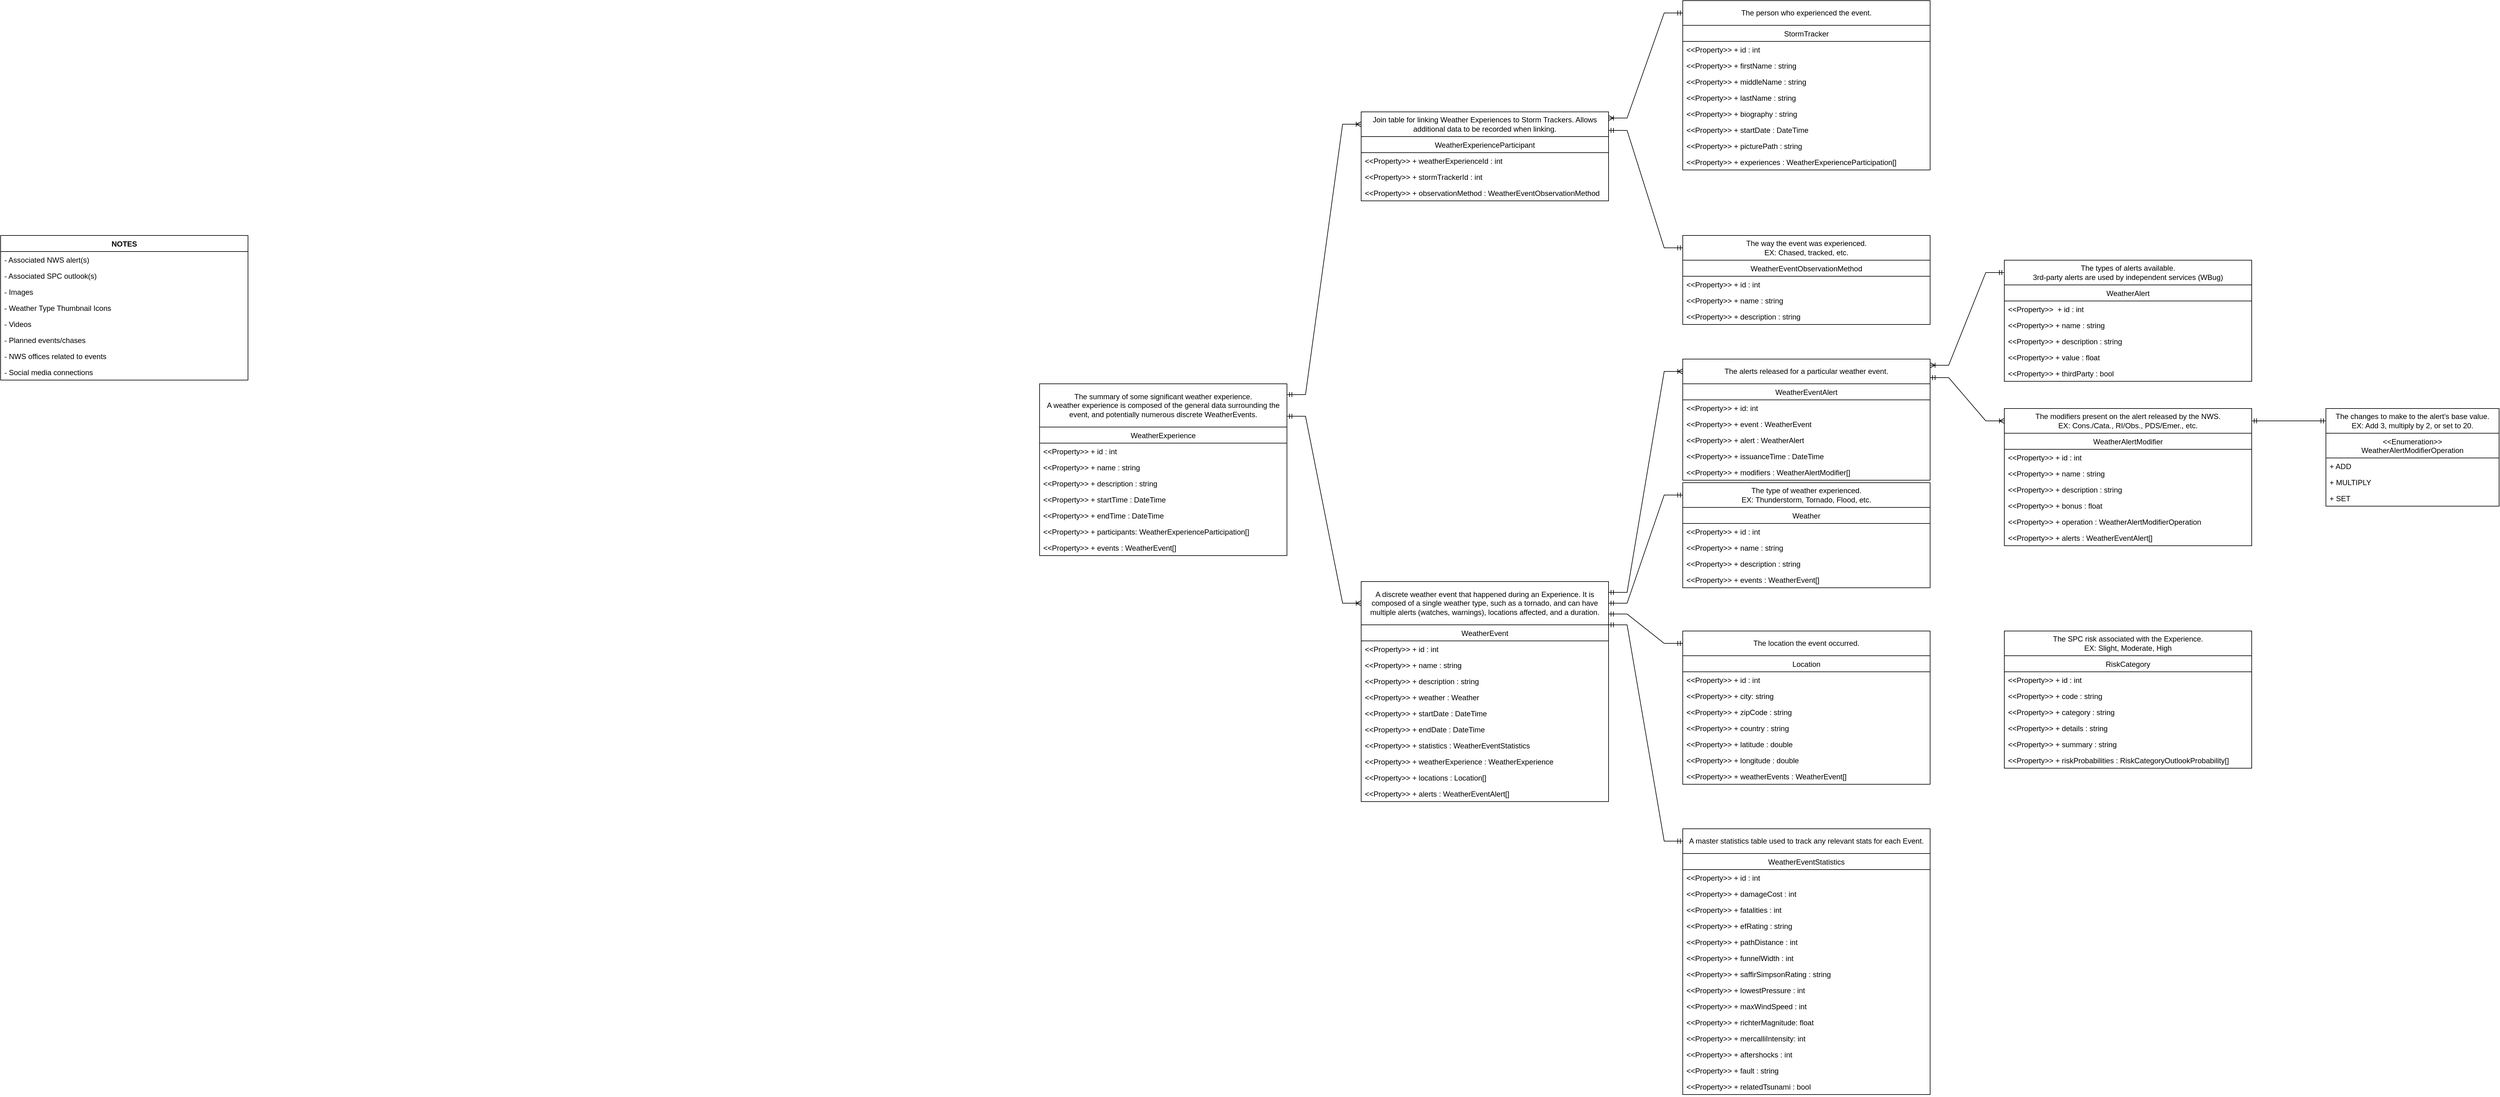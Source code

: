 <mxfile version="20.8.20" type="device"><diagram id="C5RBs43oDa-KdzZeNtuy" name="Page-1"><mxGraphModel dx="1687" dy="1799" grid="1" gridSize="10" guides="1" tooltips="1" connect="1" arrows="1" fold="1" page="1" pageScale="1" pageWidth="1600" pageHeight="900" math="0" shadow="0"><root><mxCell id="WIyWlLk6GJQsqaUBKTNV-0"/><mxCell id="WIyWlLk6GJQsqaUBKTNV-1" parent="WIyWlLk6GJQsqaUBKTNV-0"/><mxCell id="aNocFfH0xC4u3xWNpI1w-0" value="Weather" style="swimlane;fontStyle=0;childLayout=stackLayout;horizontal=1;startSize=26;fillColor=none;horizontalStack=0;resizeParent=1;resizeParentMax=0;resizeLast=0;collapsible=1;marginBottom=0;" parent="WIyWlLk6GJQsqaUBKTNV-1" vertex="1"><mxGeometry x="2760" y="480" width="400" height="130" as="geometry"/></mxCell><mxCell id="aNocFfH0xC4u3xWNpI1w-1" value="&lt;&lt;Property&gt;&gt; + id : int" style="text;strokeColor=none;fillColor=none;align=left;verticalAlign=top;spacingLeft=4;spacingRight=4;overflow=hidden;rotatable=0;points=[[0,0.5],[1,0.5]];portConstraint=eastwest;" parent="aNocFfH0xC4u3xWNpI1w-0" vertex="1"><mxGeometry y="26" width="400" height="26" as="geometry"/></mxCell><mxCell id="aNocFfH0xC4u3xWNpI1w-2" value="&lt;&lt;Property&gt;&gt; + name : string" style="text;strokeColor=none;fillColor=none;align=left;verticalAlign=top;spacingLeft=4;spacingRight=4;overflow=hidden;rotatable=0;points=[[0,0.5],[1,0.5]];portConstraint=eastwest;" parent="aNocFfH0xC4u3xWNpI1w-0" vertex="1"><mxGeometry y="52" width="400" height="26" as="geometry"/></mxCell><mxCell id="aNocFfH0xC4u3xWNpI1w-3" value="&lt;&lt;Property&gt;&gt; + description : string" style="text;strokeColor=none;fillColor=none;align=left;verticalAlign=top;spacingLeft=4;spacingRight=4;overflow=hidden;rotatable=0;points=[[0,0.5],[1,0.5]];portConstraint=eastwest;" parent="aNocFfH0xC4u3xWNpI1w-0" vertex="1"><mxGeometry y="78" width="400" height="26" as="geometry"/></mxCell><mxCell id="cFGwGWQibwED4NRH_NQC-2" value="&lt;&lt;Property&gt;&gt; + events : WeatherEvent[]" style="text;strokeColor=none;fillColor=none;align=left;verticalAlign=top;spacingLeft=4;spacingRight=4;overflow=hidden;rotatable=0;points=[[0,0.5],[1,0.5]];portConstraint=eastwest;" parent="aNocFfH0xC4u3xWNpI1w-0" vertex="1"><mxGeometry y="104" width="400" height="26" as="geometry"/></mxCell><mxCell id="aNocFfH0xC4u3xWNpI1w-5" value="NOTES" style="swimlane;fontStyle=1;childLayout=stackLayout;horizontal=1;startSize=26;fillColor=none;horizontalStack=0;resizeParent=1;resizeParentMax=0;resizeLast=0;collapsible=1;marginBottom=0;" parent="WIyWlLk6GJQsqaUBKTNV-1" vertex="1"><mxGeometry x="40" y="40" width="400" height="234" as="geometry"/></mxCell><mxCell id="aNocFfH0xC4u3xWNpI1w-74" value="- Associated NWS alert(s)" style="text;strokeColor=none;fillColor=none;align=left;verticalAlign=top;spacingLeft=4;spacingRight=4;overflow=hidden;rotatable=0;points=[[0,0.5],[1,0.5]];portConstraint=eastwest;" parent="aNocFfH0xC4u3xWNpI1w-5" vertex="1"><mxGeometry y="26" width="400" height="26" as="geometry"/></mxCell><mxCell id="R60ww7EQiMaMJViR7qQw-21" value="- Associated SPC outlook(s)" style="text;strokeColor=none;fillColor=none;align=left;verticalAlign=top;spacingLeft=4;spacingRight=4;overflow=hidden;rotatable=0;points=[[0,0.5],[1,0.5]];portConstraint=eastwest;" parent="aNocFfH0xC4u3xWNpI1w-5" vertex="1"><mxGeometry y="52" width="400" height="26" as="geometry"/></mxCell><mxCell id="aNocFfH0xC4u3xWNpI1w-9" value="- Images" style="text;strokeColor=none;fillColor=none;align=left;verticalAlign=top;spacingLeft=4;spacingRight=4;overflow=hidden;rotatable=0;points=[[0,0.5],[1,0.5]];portConstraint=eastwest;" parent="aNocFfH0xC4u3xWNpI1w-5" vertex="1"><mxGeometry y="78" width="400" height="26" as="geometry"/></mxCell><mxCell id="udcULp_wo9cff53slCzE-1" value="- Weather Type Thumbnail Icons" style="text;strokeColor=none;fillColor=none;align=left;verticalAlign=top;spacingLeft=4;spacingRight=4;overflow=hidden;rotatable=0;points=[[0,0.5],[1,0.5]];portConstraint=eastwest;" parent="aNocFfH0xC4u3xWNpI1w-5" vertex="1"><mxGeometry y="104" width="400" height="26" as="geometry"/></mxCell><mxCell id="aNocFfH0xC4u3xWNpI1w-10" value="- Videos" style="text;strokeColor=none;fillColor=none;align=left;verticalAlign=top;spacingLeft=4;spacingRight=4;overflow=hidden;rotatable=0;points=[[0,0.5],[1,0.5]];portConstraint=eastwest;" parent="aNocFfH0xC4u3xWNpI1w-5" vertex="1"><mxGeometry y="130" width="400" height="26" as="geometry"/></mxCell><mxCell id="aNocFfH0xC4u3xWNpI1w-101" value="- Planned events/chases" style="text;strokeColor=none;fillColor=none;align=left;verticalAlign=top;spacingLeft=4;spacingRight=4;overflow=hidden;rotatable=0;points=[[0,0.5],[1,0.5]];portConstraint=eastwest;" parent="aNocFfH0xC4u3xWNpI1w-5" vertex="1"><mxGeometry y="156" width="400" height="26" as="geometry"/></mxCell><mxCell id="aNocFfH0xC4u3xWNpI1w-134" value="- NWS offices related to events" style="text;strokeColor=none;fillColor=none;align=left;verticalAlign=top;spacingLeft=4;spacingRight=4;overflow=hidden;rotatable=0;points=[[0,0.5],[1,0.5]];portConstraint=eastwest;" parent="aNocFfH0xC4u3xWNpI1w-5" vertex="1"><mxGeometry y="182" width="400" height="26" as="geometry"/></mxCell><mxCell id="aNocFfH0xC4u3xWNpI1w-135" value="- Social media connections" style="text;strokeColor=none;fillColor=none;align=left;verticalAlign=top;spacingLeft=4;spacingRight=4;overflow=hidden;rotatable=0;points=[[0,0.5],[1,0.5]];portConstraint=eastwest;" parent="aNocFfH0xC4u3xWNpI1w-5" vertex="1"><mxGeometry y="208" width="400" height="26" as="geometry"/></mxCell><mxCell id="aNocFfH0xC4u3xWNpI1w-24" value="WeatherAlertModifier" style="swimlane;fontStyle=0;childLayout=stackLayout;horizontal=1;startSize=26;fillColor=none;horizontalStack=0;resizeParent=1;resizeParentMax=0;resizeLast=0;collapsible=1;marginBottom=0;" parent="WIyWlLk6GJQsqaUBKTNV-1" vertex="1"><mxGeometry x="3280" y="360" width="400" height="182" as="geometry"/></mxCell><mxCell id="aNocFfH0xC4u3xWNpI1w-25" value="&lt;&lt;Property&gt;&gt; + id : int" style="text;strokeColor=none;fillColor=none;align=left;verticalAlign=top;spacingLeft=4;spacingRight=4;overflow=hidden;rotatable=0;points=[[0,0.5],[1,0.5]];portConstraint=eastwest;" parent="aNocFfH0xC4u3xWNpI1w-24" vertex="1"><mxGeometry y="26" width="400" height="26" as="geometry"/></mxCell><mxCell id="aNocFfH0xC4u3xWNpI1w-26" value="&lt;&lt;Property&gt;&gt; + name : string" style="text;strokeColor=none;fillColor=none;align=left;verticalAlign=top;spacingLeft=4;spacingRight=4;overflow=hidden;rotatable=0;points=[[0,0.5],[1,0.5]];portConstraint=eastwest;" parent="aNocFfH0xC4u3xWNpI1w-24" vertex="1"><mxGeometry y="52" width="400" height="26" as="geometry"/></mxCell><mxCell id="aNocFfH0xC4u3xWNpI1w-27" value="&lt;&lt;Property&gt;&gt; + description : string" style="text;strokeColor=none;fillColor=none;align=left;verticalAlign=top;spacingLeft=4;spacingRight=4;overflow=hidden;rotatable=0;points=[[0,0.5],[1,0.5]];portConstraint=eastwest;" parent="aNocFfH0xC4u3xWNpI1w-24" vertex="1"><mxGeometry y="78" width="400" height="26" as="geometry"/></mxCell><mxCell id="aNocFfH0xC4u3xWNpI1w-32" value="&lt;&lt;Property&gt;&gt; + bonus : float" style="text;strokeColor=none;fillColor=none;align=left;verticalAlign=top;spacingLeft=4;spacingRight=4;overflow=hidden;rotatable=0;points=[[0,0.5],[1,0.5]];portConstraint=eastwest;" parent="aNocFfH0xC4u3xWNpI1w-24" vertex="1"><mxGeometry y="104" width="400" height="26" as="geometry"/></mxCell><mxCell id="aNocFfH0xC4u3xWNpI1w-31" value="&lt;&lt;Property&gt;&gt; + operation : WeatherAlertModifierOperation" style="text;strokeColor=none;fillColor=none;align=left;verticalAlign=top;spacingLeft=4;spacingRight=4;overflow=hidden;rotatable=0;points=[[0,0.5],[1,0.5]];portConstraint=eastwest;" parent="aNocFfH0xC4u3xWNpI1w-24" vertex="1"><mxGeometry y="130" width="400" height="26" as="geometry"/></mxCell><mxCell id="cFGwGWQibwED4NRH_NQC-1" value="&lt;&lt;Property&gt;&gt; + alerts : WeatherEventAlert[]" style="text;strokeColor=none;fillColor=none;align=left;verticalAlign=top;spacingLeft=4;spacingRight=4;overflow=hidden;rotatable=0;points=[[0,0.5],[1,0.5]];portConstraint=eastwest;" parent="aNocFfH0xC4u3xWNpI1w-24" vertex="1"><mxGeometry y="156" width="400" height="26" as="geometry"/></mxCell><mxCell id="aNocFfH0xC4u3xWNpI1w-34" value="&lt;&lt;Enumeration&gt;&gt;&#10;WeatherAlertModifierOperation" style="swimlane;fontStyle=0;childLayout=stackLayout;horizontal=1;startSize=40;fillColor=none;horizontalStack=0;resizeParent=1;resizeParentMax=0;resizeLast=0;collapsible=1;marginBottom=0;" parent="WIyWlLk6GJQsqaUBKTNV-1" vertex="1"><mxGeometry x="3800" y="360" width="280" height="118" as="geometry"/></mxCell><mxCell id="aNocFfH0xC4u3xWNpI1w-35" value="+ ADD" style="text;strokeColor=none;fillColor=none;align=left;verticalAlign=top;spacingLeft=4;spacingRight=4;overflow=hidden;rotatable=0;points=[[0,0.5],[1,0.5]];portConstraint=eastwest;" parent="aNocFfH0xC4u3xWNpI1w-34" vertex="1"><mxGeometry y="40" width="280" height="26" as="geometry"/></mxCell><mxCell id="aNocFfH0xC4u3xWNpI1w-36" value="+ MULTIPLY" style="text;strokeColor=none;fillColor=none;align=left;verticalAlign=top;spacingLeft=4;spacingRight=4;overflow=hidden;rotatable=0;points=[[0,0.5],[1,0.5]];portConstraint=eastwest;" parent="aNocFfH0xC4u3xWNpI1w-34" vertex="1"><mxGeometry y="66" width="280" height="26" as="geometry"/></mxCell><mxCell id="aNocFfH0xC4u3xWNpI1w-37" value="+ SET" style="text;strokeColor=none;fillColor=none;align=left;verticalAlign=top;spacingLeft=4;spacingRight=4;overflow=hidden;rotatable=0;points=[[0,0.5],[1,0.5]];portConstraint=eastwest;" parent="aNocFfH0xC4u3xWNpI1w-34" vertex="1"><mxGeometry y="92" width="280" height="26" as="geometry"/></mxCell><mxCell id="aNocFfH0xC4u3xWNpI1w-48" value="WeatherExperience" style="swimlane;fontStyle=0;childLayout=stackLayout;horizontal=1;startSize=26;fillColor=none;horizontalStack=0;resizeParent=1;resizeParentMax=0;resizeLast=0;collapsible=1;marginBottom=0;" parent="WIyWlLk6GJQsqaUBKTNV-1" vertex="1"><mxGeometry x="1720" y="350" width="400" height="208" as="geometry"/></mxCell><mxCell id="aNocFfH0xC4u3xWNpI1w-49" value="&lt;&lt;Property&gt;&gt; + id : int" style="text;strokeColor=none;fillColor=none;align=left;verticalAlign=top;spacingLeft=4;spacingRight=4;overflow=hidden;rotatable=0;points=[[0,0.5],[1,0.5]];portConstraint=eastwest;" parent="aNocFfH0xC4u3xWNpI1w-48" vertex="1"><mxGeometry y="26" width="400" height="26" as="geometry"/></mxCell><mxCell id="aNocFfH0xC4u3xWNpI1w-50" value="&lt;&lt;Property&gt;&gt; + name : string" style="text;strokeColor=none;fillColor=none;align=left;verticalAlign=top;spacingLeft=4;spacingRight=4;overflow=hidden;rotatable=0;points=[[0,0.5],[1,0.5]];portConstraint=eastwest;" parent="aNocFfH0xC4u3xWNpI1w-48" vertex="1"><mxGeometry y="52" width="400" height="26" as="geometry"/></mxCell><mxCell id="aNocFfH0xC4u3xWNpI1w-51" value="&lt;&lt;Property&gt;&gt; + description : string" style="text;strokeColor=none;fillColor=none;align=left;verticalAlign=top;spacingLeft=4;spacingRight=4;overflow=hidden;rotatable=0;points=[[0,0.5],[1,0.5]];portConstraint=eastwest;" parent="aNocFfH0xC4u3xWNpI1w-48" vertex="1"><mxGeometry y="78" width="400" height="26" as="geometry"/></mxCell><mxCell id="aNocFfH0xC4u3xWNpI1w-72" value="&lt;&lt;Property&gt;&gt; + startTime : DateTime" style="text;strokeColor=none;fillColor=none;align=left;verticalAlign=top;spacingLeft=4;spacingRight=4;overflow=hidden;rotatable=0;points=[[0,0.5],[1,0.5]];portConstraint=eastwest;" parent="aNocFfH0xC4u3xWNpI1w-48" vertex="1"><mxGeometry y="104" width="400" height="26" as="geometry"/></mxCell><mxCell id="3ViWKv1XN17bFrIa_0ST-0" value="&lt;&lt;Property&gt;&gt; + endTime : DateTime" style="text;strokeColor=none;fillColor=none;align=left;verticalAlign=top;spacingLeft=4;spacingRight=4;overflow=hidden;rotatable=0;points=[[0,0.5],[1,0.5]];portConstraint=eastwest;" parent="aNocFfH0xC4u3xWNpI1w-48" vertex="1"><mxGeometry y="130" width="400" height="26" as="geometry"/></mxCell><mxCell id="aNocFfH0xC4u3xWNpI1w-73" value="&lt;&lt;Property&gt;&gt; + participants: WeatherExperienceParticipation[]" style="text;strokeColor=none;fillColor=none;align=left;verticalAlign=top;spacingLeft=4;spacingRight=4;overflow=hidden;rotatable=0;points=[[0,0.5],[1,0.5]];portConstraint=eastwest;" parent="aNocFfH0xC4u3xWNpI1w-48" vertex="1"><mxGeometry y="156" width="400" height="26" as="geometry"/></mxCell><mxCell id="aNocFfH0xC4u3xWNpI1w-52" value="&lt;&lt;Property&gt;&gt; + events : WeatherEvent[]" style="text;strokeColor=none;fillColor=none;align=left;verticalAlign=top;spacingLeft=4;spacingRight=4;overflow=hidden;rotatable=0;points=[[0,0.5],[1,0.5]];portConstraint=eastwest;" parent="aNocFfH0xC4u3xWNpI1w-48" vertex="1"><mxGeometry y="182" width="400" height="26" as="geometry"/></mxCell><mxCell id="aNocFfH0xC4u3xWNpI1w-56" value="The summary of some significant weather experience.&lt;br&gt;A weather experience is composed of the general data surrounding the event, and potentially numerous discrete WeatherEvents." style="rounded=0;whiteSpace=wrap;html=1;" parent="WIyWlLk6GJQsqaUBKTNV-1" vertex="1"><mxGeometry x="1720" y="280" width="400" height="70" as="geometry"/></mxCell><mxCell id="aNocFfH0xC4u3xWNpI1w-57" value="The type of weather experienced.&lt;br&gt;EX: Thunderstorm, Tornado, Flood, etc." style="rounded=0;whiteSpace=wrap;html=1;" parent="WIyWlLk6GJQsqaUBKTNV-1" vertex="1"><mxGeometry x="2760" y="440" width="400" height="40" as="geometry"/></mxCell><mxCell id="aNocFfH0xC4u3xWNpI1w-58" value="The types of alerts available.&lt;br&gt;3rd-party alerts are used by independent services (WBug)" style="rounded=0;whiteSpace=wrap;html=1;" parent="WIyWlLk6GJQsqaUBKTNV-1" vertex="1"><mxGeometry x="3280" y="80" width="400" height="40" as="geometry"/></mxCell><mxCell id="aNocFfH0xC4u3xWNpI1w-67" value="WeatherAlert" style="swimlane;fontStyle=0;childLayout=stackLayout;horizontal=1;startSize=26;fillColor=none;horizontalStack=0;resizeParent=1;resizeParentMax=0;resizeLast=0;collapsible=1;marginBottom=0;" parent="WIyWlLk6GJQsqaUBKTNV-1" vertex="1"><mxGeometry x="3280" y="120" width="400" height="156" as="geometry"/></mxCell><mxCell id="aNocFfH0xC4u3xWNpI1w-68" value="&lt;&lt;Property&gt;&gt;  + id : int" style="text;strokeColor=none;fillColor=none;align=left;verticalAlign=top;spacingLeft=4;spacingRight=4;overflow=hidden;rotatable=0;points=[[0,0.5],[1,0.5]];portConstraint=eastwest;" parent="aNocFfH0xC4u3xWNpI1w-67" vertex="1"><mxGeometry y="26" width="400" height="26" as="geometry"/></mxCell><mxCell id="R60ww7EQiMaMJViR7qQw-10" value="&lt;&lt;Property&gt;&gt; + name : string" style="text;strokeColor=none;fillColor=none;align=left;verticalAlign=top;spacingLeft=4;spacingRight=4;overflow=hidden;rotatable=0;points=[[0,0.5],[1,0.5]];portConstraint=eastwest;" parent="aNocFfH0xC4u3xWNpI1w-67" vertex="1"><mxGeometry y="52" width="400" height="26" as="geometry"/></mxCell><mxCell id="R60ww7EQiMaMJViR7qQw-11" value="&lt;&lt;Property&gt;&gt; + description : string" style="text;strokeColor=none;fillColor=none;align=left;verticalAlign=top;spacingLeft=4;spacingRight=4;overflow=hidden;rotatable=0;points=[[0,0.5],[1,0.5]];portConstraint=eastwest;" parent="aNocFfH0xC4u3xWNpI1w-67" vertex="1"><mxGeometry y="78" width="400" height="26" as="geometry"/></mxCell><mxCell id="aNocFfH0xC4u3xWNpI1w-78" value="&lt;&lt;Property&gt;&gt; + value : float" style="text;strokeColor=none;fillColor=none;align=left;verticalAlign=top;spacingLeft=4;spacingRight=4;overflow=hidden;rotatable=0;points=[[0,0.5],[1,0.5]];portConstraint=eastwest;" parent="aNocFfH0xC4u3xWNpI1w-67" vertex="1"><mxGeometry y="104" width="400" height="26" as="geometry"/></mxCell><mxCell id="aNocFfH0xC4u3xWNpI1w-83" value="&lt;&lt;Property&gt;&gt; + thirdParty : bool" style="text;strokeColor=none;fillColor=none;align=left;verticalAlign=top;spacingLeft=4;spacingRight=4;overflow=hidden;rotatable=0;points=[[0,0.5],[1,0.5]];portConstraint=eastwest;" parent="aNocFfH0xC4u3xWNpI1w-67" vertex="1"><mxGeometry y="130" width="400" height="26" as="geometry"/></mxCell><mxCell id="aNocFfH0xC4u3xWNpI1w-81" value="The changes to make to the alert's base value.&lt;br&gt;EX: Add 3, multiply by 2, or set to 20." style="rounded=0;whiteSpace=wrap;html=1;" parent="WIyWlLk6GJQsqaUBKTNV-1" vertex="1"><mxGeometry x="3800" y="320" width="280" height="40" as="geometry"/></mxCell><mxCell id="aNocFfH0xC4u3xWNpI1w-82" value="The modifiers present on the alert released by the NWS.&lt;br&gt;EX: Cons./Cata., RI/Obs., PDS/Emer., etc." style="rounded=0;whiteSpace=wrap;html=1;" parent="WIyWlLk6GJQsqaUBKTNV-1" vertex="1"><mxGeometry x="3280" y="320" width="400" height="40" as="geometry"/></mxCell><mxCell id="aNocFfH0xC4u3xWNpI1w-84" value="Location" style="swimlane;fontStyle=0;childLayout=stackLayout;horizontal=1;startSize=26;fillColor=none;horizontalStack=0;resizeParent=1;resizeParentMax=0;resizeLast=0;collapsible=1;marginBottom=0;" parent="WIyWlLk6GJQsqaUBKTNV-1" vertex="1"><mxGeometry x="2760" y="720" width="400" height="208" as="geometry"/></mxCell><mxCell id="aNocFfH0xC4u3xWNpI1w-85" value="&lt;&lt;Property&gt;&gt; + id : int" style="text;strokeColor=none;fillColor=none;align=left;verticalAlign=top;spacingLeft=4;spacingRight=4;overflow=hidden;rotatable=0;points=[[0,0.5],[1,0.5]];portConstraint=eastwest;" parent="aNocFfH0xC4u3xWNpI1w-84" vertex="1"><mxGeometry y="26" width="400" height="26" as="geometry"/></mxCell><mxCell id="aNocFfH0xC4u3xWNpI1w-86" value="&lt;&lt;Property&gt;&gt; + city: string" style="text;strokeColor=none;fillColor=none;align=left;verticalAlign=top;spacingLeft=4;spacingRight=4;overflow=hidden;rotatable=0;points=[[0,0.5],[1,0.5]];portConstraint=eastwest;" parent="aNocFfH0xC4u3xWNpI1w-84" vertex="1"><mxGeometry y="52" width="400" height="26" as="geometry"/></mxCell><mxCell id="aNocFfH0xC4u3xWNpI1w-90" value="&lt;&lt;Property&gt;&gt; + zipCode : string" style="text;strokeColor=none;fillColor=none;align=left;verticalAlign=top;spacingLeft=4;spacingRight=4;overflow=hidden;rotatable=0;points=[[0,0.5],[1,0.5]];portConstraint=eastwest;" parent="aNocFfH0xC4u3xWNpI1w-84" vertex="1"><mxGeometry y="78" width="400" height="26" as="geometry"/></mxCell><mxCell id="poZaqt0r6MVcJA7XZNis-1" value="&lt;&lt;Property&gt;&gt; + country : string" style="text;strokeColor=none;fillColor=none;align=left;verticalAlign=top;spacingLeft=4;spacingRight=4;overflow=hidden;rotatable=0;points=[[0,0.5],[1,0.5]];portConstraint=eastwest;" parent="aNocFfH0xC4u3xWNpI1w-84" vertex="1"><mxGeometry y="104" width="400" height="26" as="geometry"/></mxCell><mxCell id="aNocFfH0xC4u3xWNpI1w-87" value="&lt;&lt;Property&gt;&gt; + latitude : double" style="text;strokeColor=none;fillColor=none;align=left;verticalAlign=top;spacingLeft=4;spacingRight=4;overflow=hidden;rotatable=0;points=[[0,0.5],[1,0.5]];portConstraint=eastwest;" parent="aNocFfH0xC4u3xWNpI1w-84" vertex="1"><mxGeometry y="130" width="400" height="26" as="geometry"/></mxCell><mxCell id="aNocFfH0xC4u3xWNpI1w-91" value="&lt;&lt;Property&gt;&gt; + longitude : double" style="text;strokeColor=none;fillColor=none;align=left;verticalAlign=top;spacingLeft=4;spacingRight=4;overflow=hidden;rotatable=0;points=[[0,0.5],[1,0.5]];portConstraint=eastwest;" parent="aNocFfH0xC4u3xWNpI1w-84" vertex="1"><mxGeometry y="156" width="400" height="26" as="geometry"/></mxCell><mxCell id="cFGwGWQibwED4NRH_NQC-0" value="&lt;&lt;Property&gt;&gt; + weatherEvents : WeatherEvent[]" style="text;strokeColor=none;fillColor=none;align=left;verticalAlign=top;spacingLeft=4;spacingRight=4;overflow=hidden;rotatable=0;points=[[0,0.5],[1,0.5]];portConstraint=eastwest;" parent="aNocFfH0xC4u3xWNpI1w-84" vertex="1"><mxGeometry y="182" width="400" height="26" as="geometry"/></mxCell><mxCell id="aNocFfH0xC4u3xWNpI1w-88" value="The location the event occurred." style="rounded=0;whiteSpace=wrap;html=1;" parent="WIyWlLk6GJQsqaUBKTNV-1" vertex="1"><mxGeometry x="2760" y="680" width="400" height="40" as="geometry"/></mxCell><mxCell id="aNocFfH0xC4u3xWNpI1w-92" value="StormTracker" style="swimlane;fontStyle=0;childLayout=stackLayout;horizontal=1;startSize=26;fillColor=none;horizontalStack=0;resizeParent=1;resizeParentMax=0;resizeLast=0;collapsible=1;marginBottom=0;" parent="WIyWlLk6GJQsqaUBKTNV-1" vertex="1"><mxGeometry x="2760" y="-300" width="400" height="234" as="geometry"/></mxCell><mxCell id="aNocFfH0xC4u3xWNpI1w-93" value="&lt;&lt;Property&gt;&gt; + id : int" style="text;strokeColor=none;fillColor=none;align=left;verticalAlign=top;spacingLeft=4;spacingRight=4;overflow=hidden;rotatable=0;points=[[0,0.5],[1,0.5]];portConstraint=eastwest;" parent="aNocFfH0xC4u3xWNpI1w-92" vertex="1"><mxGeometry y="26" width="400" height="26" as="geometry"/></mxCell><mxCell id="aNocFfH0xC4u3xWNpI1w-94" value="&lt;&lt;Property&gt;&gt; + firstName : string" style="text;strokeColor=none;fillColor=none;align=left;verticalAlign=top;spacingLeft=4;spacingRight=4;overflow=hidden;rotatable=0;points=[[0,0.5],[1,0.5]];portConstraint=eastwest;" parent="aNocFfH0xC4u3xWNpI1w-92" vertex="1"><mxGeometry y="52" width="400" height="26" as="geometry"/></mxCell><mxCell id="aNocFfH0xC4u3xWNpI1w-99" value="&lt;&lt;Property&gt;&gt; + middleName : string" style="text;strokeColor=none;fillColor=none;align=left;verticalAlign=top;spacingLeft=4;spacingRight=4;overflow=hidden;rotatable=0;points=[[0,0.5],[1,0.5]];portConstraint=eastwest;" parent="aNocFfH0xC4u3xWNpI1w-92" vertex="1"><mxGeometry y="78" width="400" height="26" as="geometry"/></mxCell><mxCell id="aNocFfH0xC4u3xWNpI1w-95" value="&lt;&lt;Property&gt;&gt; + lastName : string" style="text;strokeColor=none;fillColor=none;align=left;verticalAlign=top;spacingLeft=4;spacingRight=4;overflow=hidden;rotatable=0;points=[[0,0.5],[1,0.5]];portConstraint=eastwest;" parent="aNocFfH0xC4u3xWNpI1w-92" vertex="1"><mxGeometry y="104" width="400" height="26" as="geometry"/></mxCell><mxCell id="aNocFfH0xC4u3xWNpI1w-100" value="&lt;&lt;Property&gt;&gt; + biography : string" style="text;strokeColor=none;fillColor=none;align=left;verticalAlign=top;spacingLeft=4;spacingRight=4;overflow=hidden;rotatable=0;points=[[0,0.5],[1,0.5]];portConstraint=eastwest;" parent="aNocFfH0xC4u3xWNpI1w-92" vertex="1"><mxGeometry y="130" width="400" height="26" as="geometry"/></mxCell><mxCell id="aNocFfH0xC4u3xWNpI1w-96" value="&lt;&lt;Property&gt;&gt; + startDate : DateTime" style="text;strokeColor=none;fillColor=none;align=left;verticalAlign=top;spacingLeft=4;spacingRight=4;overflow=hidden;rotatable=0;points=[[0,0.5],[1,0.5]];portConstraint=eastwest;" parent="aNocFfH0xC4u3xWNpI1w-92" vertex="1"><mxGeometry y="156" width="400" height="26" as="geometry"/></mxCell><mxCell id="aNocFfH0xC4u3xWNpI1w-97" value="&lt;&lt;Property&gt;&gt; + picturePath : string" style="text;strokeColor=none;fillColor=none;align=left;verticalAlign=top;spacingLeft=4;spacingRight=4;overflow=hidden;rotatable=0;points=[[0,0.5],[1,0.5]];portConstraint=eastwest;" parent="aNocFfH0xC4u3xWNpI1w-92" vertex="1"><mxGeometry y="182" width="400" height="26" as="geometry"/></mxCell><mxCell id="3ViWKv1XN17bFrIa_0ST-38" value="&lt;&lt;Property&gt;&gt; + experiences : WeatherExperienceParticipation[]" style="text;strokeColor=none;fillColor=none;align=left;verticalAlign=top;spacingLeft=4;spacingRight=4;overflow=hidden;rotatable=0;points=[[0,0.5],[1,0.5]];portConstraint=eastwest;" parent="aNocFfH0xC4u3xWNpI1w-92" vertex="1"><mxGeometry y="208" width="400" height="26" as="geometry"/></mxCell><mxCell id="aNocFfH0xC4u3xWNpI1w-98" value="The person who experienced the event." style="rounded=0;whiteSpace=wrap;html=1;" parent="WIyWlLk6GJQsqaUBKTNV-1" vertex="1"><mxGeometry x="2760" y="-340" width="400" height="40" as="geometry"/></mxCell><mxCell id="aNocFfH0xC4u3xWNpI1w-102" value="WeatherEventObservationMethod" style="swimlane;fontStyle=0;childLayout=stackLayout;horizontal=1;startSize=26;fillColor=none;horizontalStack=0;resizeParent=1;resizeParentMax=0;resizeLast=0;collapsible=1;marginBottom=0;" parent="WIyWlLk6GJQsqaUBKTNV-1" vertex="1"><mxGeometry x="2760" y="80" width="400" height="104" as="geometry"/></mxCell><mxCell id="aNocFfH0xC4u3xWNpI1w-103" value="&lt;&lt;Property&gt;&gt; + id : int" style="text;strokeColor=none;fillColor=none;align=left;verticalAlign=top;spacingLeft=4;spacingRight=4;overflow=hidden;rotatable=0;points=[[0,0.5],[1,0.5]];portConstraint=eastwest;" parent="aNocFfH0xC4u3xWNpI1w-102" vertex="1"><mxGeometry y="26" width="400" height="26" as="geometry"/></mxCell><mxCell id="aNocFfH0xC4u3xWNpI1w-104" value="&lt;&lt;Property&gt;&gt; + name : string" style="text;strokeColor=none;fillColor=none;align=left;verticalAlign=top;spacingLeft=4;spacingRight=4;overflow=hidden;rotatable=0;points=[[0,0.5],[1,0.5]];portConstraint=eastwest;" parent="aNocFfH0xC4u3xWNpI1w-102" vertex="1"><mxGeometry y="52" width="400" height="26" as="geometry"/></mxCell><mxCell id="aNocFfH0xC4u3xWNpI1w-105" value="&lt;&lt;Property&gt;&gt; + description : string" style="text;strokeColor=none;fillColor=none;align=left;verticalAlign=top;spacingLeft=4;spacingRight=4;overflow=hidden;rotatable=0;points=[[0,0.5],[1,0.5]];portConstraint=eastwest;" parent="aNocFfH0xC4u3xWNpI1w-102" vertex="1"><mxGeometry y="78" width="400" height="26" as="geometry"/></mxCell><mxCell id="aNocFfH0xC4u3xWNpI1w-110" value="The way the event was experienced.&lt;br&gt;EX: Chased, tracked, etc." style="rounded=0;whiteSpace=wrap;html=1;" parent="WIyWlLk6GJQsqaUBKTNV-1" vertex="1"><mxGeometry x="2760" y="40" width="400" height="40" as="geometry"/></mxCell><mxCell id="aNocFfH0xC4u3xWNpI1w-111" value="WeatherEvent" style="swimlane;fontStyle=0;childLayout=stackLayout;horizontal=1;startSize=26;fillColor=none;horizontalStack=0;resizeParent=1;resizeParentMax=0;resizeLast=0;collapsible=1;marginBottom=0;" parent="WIyWlLk6GJQsqaUBKTNV-1" vertex="1"><mxGeometry x="2240" y="670" width="400" height="286" as="geometry"/></mxCell><mxCell id="aNocFfH0xC4u3xWNpI1w-112" value="&lt;&lt;Property&gt;&gt; + id : int" style="text;strokeColor=none;fillColor=none;align=left;verticalAlign=top;spacingLeft=4;spacingRight=4;overflow=hidden;rotatable=0;points=[[0,0.5],[1,0.5]];portConstraint=eastwest;" parent="aNocFfH0xC4u3xWNpI1w-111" vertex="1"><mxGeometry y="26" width="400" height="26" as="geometry"/></mxCell><mxCell id="aNocFfH0xC4u3xWNpI1w-113" value="&lt;&lt;Property&gt;&gt; + name : string" style="text;strokeColor=none;fillColor=none;align=left;verticalAlign=top;spacingLeft=4;spacingRight=4;overflow=hidden;rotatable=0;points=[[0,0.5],[1,0.5]];portConstraint=eastwest;" parent="aNocFfH0xC4u3xWNpI1w-111" vertex="1"><mxGeometry y="52" width="400" height="26" as="geometry"/></mxCell><mxCell id="aNocFfH0xC4u3xWNpI1w-114" value="&lt;&lt;Property&gt;&gt; + description : string" style="text;strokeColor=none;fillColor=none;align=left;verticalAlign=top;spacingLeft=4;spacingRight=4;overflow=hidden;rotatable=0;points=[[0,0.5],[1,0.5]];portConstraint=eastwest;" parent="aNocFfH0xC4u3xWNpI1w-111" vertex="1"><mxGeometry y="78" width="400" height="26" as="geometry"/></mxCell><mxCell id="aNocFfH0xC4u3xWNpI1w-118" value="&lt;&lt;Property&gt;&gt; + weather : Weather" style="text;strokeColor=none;fillColor=none;align=left;verticalAlign=top;spacingLeft=4;spacingRight=4;overflow=hidden;rotatable=0;points=[[0,0.5],[1,0.5]];portConstraint=eastwest;" parent="aNocFfH0xC4u3xWNpI1w-111" vertex="1"><mxGeometry y="104" width="400" height="26" as="geometry"/></mxCell><mxCell id="aNocFfH0xC4u3xWNpI1w-115" value="&lt;&lt;Property&gt;&gt; + startDate : DateTime" style="text;strokeColor=none;fillColor=none;align=left;verticalAlign=top;spacingLeft=4;spacingRight=4;overflow=hidden;rotatable=0;points=[[0,0.5],[1,0.5]];portConstraint=eastwest;" parent="aNocFfH0xC4u3xWNpI1w-111" vertex="1"><mxGeometry y="130" width="400" height="26" as="geometry"/></mxCell><mxCell id="aNocFfH0xC4u3xWNpI1w-116" value="&lt;&lt;Property&gt;&gt; + endDate : DateTime" style="text;strokeColor=none;fillColor=none;align=left;verticalAlign=top;spacingLeft=4;spacingRight=4;overflow=hidden;rotatable=0;points=[[0,0.5],[1,0.5]];portConstraint=eastwest;" parent="aNocFfH0xC4u3xWNpI1w-111" vertex="1"><mxGeometry y="156" width="400" height="26" as="geometry"/></mxCell><mxCell id="_CNdq4WD2-o67YWSy36X-17" value="&lt;&lt;Property&gt;&gt; + statistics : WeatherEventStatistics" style="text;strokeColor=none;fillColor=none;align=left;verticalAlign=top;spacingLeft=4;spacingRight=4;overflow=hidden;rotatable=0;points=[[0,0.5],[1,0.5]];portConstraint=eastwest;" parent="aNocFfH0xC4u3xWNpI1w-111" vertex="1"><mxGeometry y="182" width="400" height="26" as="geometry"/></mxCell><mxCell id="3ViWKv1XN17bFrIa_0ST-3" value="&lt;&lt;Property&gt;&gt; + weatherExperience : WeatherExperience" style="text;strokeColor=none;fillColor=none;align=left;verticalAlign=top;spacingLeft=4;spacingRight=4;overflow=hidden;rotatable=0;points=[[0,0.5],[1,0.5]];portConstraint=eastwest;" parent="aNocFfH0xC4u3xWNpI1w-111" vertex="1"><mxGeometry y="208" width="400" height="26" as="geometry"/></mxCell><mxCell id="aNocFfH0xC4u3xWNpI1w-117" value="&lt;&lt;Property&gt;&gt; + locations : Location[]" style="text;strokeColor=none;fillColor=none;align=left;verticalAlign=top;spacingLeft=4;spacingRight=4;overflow=hidden;rotatable=0;points=[[0,0.5],[1,0.5]];portConstraint=eastwest;" parent="aNocFfH0xC4u3xWNpI1w-111" vertex="1"><mxGeometry y="234" width="400" height="26" as="geometry"/></mxCell><mxCell id="aNocFfH0xC4u3xWNpI1w-59" value="&lt;&lt;Property&gt;&gt; + alerts : WeatherEventAlert[]" style="text;strokeColor=none;fillColor=none;align=left;verticalAlign=top;spacingLeft=4;spacingRight=4;overflow=hidden;rotatable=0;points=[[0,0.5],[1,0.5]];portConstraint=eastwest;" parent="aNocFfH0xC4u3xWNpI1w-111" vertex="1"><mxGeometry y="260" width="400" height="26" as="geometry"/></mxCell><mxCell id="aNocFfH0xC4u3xWNpI1w-120" value="A discrete weather event that happened during an Experience. It is composed of a single weather type, such as a tornado, and can have multiple alerts (watches, warnings), locations affected, and a duration." style="rounded=0;whiteSpace=wrap;html=1;" parent="WIyWlLk6GJQsqaUBKTNV-1" vertex="1"><mxGeometry x="2240" y="600" width="400" height="70" as="geometry"/></mxCell><mxCell id="aNocFfH0xC4u3xWNpI1w-129" value="RiskCategory" style="swimlane;fontStyle=0;childLayout=stackLayout;horizontal=1;startSize=26;fillColor=none;horizontalStack=0;resizeParent=1;resizeParentMax=0;resizeLast=0;collapsible=1;marginBottom=0;" parent="WIyWlLk6GJQsqaUBKTNV-1" vertex="1"><mxGeometry x="3280" y="720" width="400" height="182" as="geometry"/></mxCell><mxCell id="aNocFfH0xC4u3xWNpI1w-130" value="&lt;&lt;Property&gt;&gt; + id : int" style="text;strokeColor=none;fillColor=none;align=left;verticalAlign=top;spacingLeft=4;spacingRight=4;overflow=hidden;rotatable=0;points=[[0,0.5],[1,0.5]];portConstraint=eastwest;" parent="aNocFfH0xC4u3xWNpI1w-129" vertex="1"><mxGeometry y="26" width="400" height="26" as="geometry"/></mxCell><mxCell id="lVDSwk9UkxjODQjNckOW-0" value="&lt;&lt;Property&gt;&gt; + code : string" style="text;strokeColor=none;fillColor=none;align=left;verticalAlign=top;spacingLeft=4;spacingRight=4;overflow=hidden;rotatable=0;points=[[0,0.5],[1,0.5]];portConstraint=eastwest;" parent="aNocFfH0xC4u3xWNpI1w-129" vertex="1"><mxGeometry y="52" width="400" height="26" as="geometry"/></mxCell><mxCell id="aNocFfH0xC4u3xWNpI1w-131" value="&lt;&lt;Property&gt;&gt; + category : string" style="text;strokeColor=none;fillColor=none;align=left;verticalAlign=top;spacingLeft=4;spacingRight=4;overflow=hidden;rotatable=0;points=[[0,0.5],[1,0.5]];portConstraint=eastwest;" parent="aNocFfH0xC4u3xWNpI1w-129" vertex="1"><mxGeometry y="78" width="400" height="26" as="geometry"/></mxCell><mxCell id="aNocFfH0xC4u3xWNpI1w-133" value="&lt;&lt;Property&gt;&gt; + details : string" style="text;strokeColor=none;fillColor=none;align=left;verticalAlign=top;spacingLeft=4;spacingRight=4;overflow=hidden;rotatable=0;points=[[0,0.5],[1,0.5]];portConstraint=eastwest;" parent="aNocFfH0xC4u3xWNpI1w-129" vertex="1"><mxGeometry y="104" width="400" height="26" as="geometry"/></mxCell><mxCell id="aNocFfH0xC4u3xWNpI1w-132" value="&lt;&lt;Property&gt;&gt; + summary : string" style="text;strokeColor=none;fillColor=none;align=left;verticalAlign=top;spacingLeft=4;spacingRight=4;overflow=hidden;rotatable=0;points=[[0,0.5],[1,0.5]];portConstraint=eastwest;" parent="aNocFfH0xC4u3xWNpI1w-129" vertex="1"><mxGeometry y="130" width="400" height="26" as="geometry"/></mxCell><mxCell id="R60ww7EQiMaMJViR7qQw-12" value="&lt;&lt;Property&gt;&gt; + riskProbabilities : RiskCategoryOutlookProbability[]" style="text;strokeColor=none;fillColor=none;align=left;verticalAlign=top;spacingLeft=4;spacingRight=4;overflow=hidden;rotatable=0;points=[[0,0.5],[1,0.5]];portConstraint=eastwest;" parent="aNocFfH0xC4u3xWNpI1w-129" vertex="1"><mxGeometry y="156" width="400" height="26" as="geometry"/></mxCell><mxCell id="3ViWKv1XN17bFrIa_0ST-4" value="The SPC risk associated with the Experience.&lt;br&gt;EX: Slight, Moderate, High" style="rounded=0;whiteSpace=wrap;html=1;" parent="WIyWlLk6GJQsqaUBKTNV-1" vertex="1"><mxGeometry x="3280" y="680" width="400" height="40" as="geometry"/></mxCell><mxCell id="3ViWKv1XN17bFrIa_0ST-26" value="WeatherExperienceParticipant" style="swimlane;fontStyle=0;childLayout=stackLayout;horizontal=1;startSize=26;fillColor=none;horizontalStack=0;resizeParent=1;resizeParentMax=0;resizeLast=0;collapsible=1;marginBottom=0;" parent="WIyWlLk6GJQsqaUBKTNV-1" vertex="1"><mxGeometry x="2240" y="-120" width="400" height="104" as="geometry"/></mxCell><mxCell id="3ViWKv1XN17bFrIa_0ST-27" value="&lt;&lt;Property&gt;&gt; + weatherExperienceId : int" style="text;strokeColor=none;fillColor=none;align=left;verticalAlign=top;spacingLeft=4;spacingRight=4;overflow=hidden;rotatable=0;points=[[0,0.5],[1,0.5]];portConstraint=eastwest;" parent="3ViWKv1XN17bFrIa_0ST-26" vertex="1"><mxGeometry y="26" width="400" height="26" as="geometry"/></mxCell><mxCell id="3ViWKv1XN17bFrIa_0ST-37" value="&lt;&lt;Property&gt;&gt; + stormTrackerId : int" style="text;strokeColor=none;fillColor=none;align=left;verticalAlign=top;spacingLeft=4;spacingRight=4;overflow=hidden;rotatable=0;points=[[0,0.5],[1,0.5]];portConstraint=eastwest;" parent="3ViWKv1XN17bFrIa_0ST-26" vertex="1"><mxGeometry y="52" width="400" height="26" as="geometry"/></mxCell><mxCell id="3ViWKv1XN17bFrIa_0ST-33" value="&lt;&lt;Property&gt;&gt; + observationMethod : WeatherEventObservationMethod" style="text;strokeColor=none;fillColor=none;align=left;verticalAlign=top;spacingLeft=4;spacingRight=4;overflow=hidden;rotatable=0;points=[[0,0.5],[1,0.5]];portConstraint=eastwest;" parent="3ViWKv1XN17bFrIa_0ST-26" vertex="1"><mxGeometry y="78" width="400" height="26" as="geometry"/></mxCell><mxCell id="3ViWKv1XN17bFrIa_0ST-39" value="Join table for linking Weather Experiences to Storm Trackers. Allows additional data to be recorded when linking." style="rounded=0;whiteSpace=wrap;html=1;" parent="WIyWlLk6GJQsqaUBKTNV-1" vertex="1"><mxGeometry x="2240" y="-160" width="400" height="40" as="geometry"/></mxCell><mxCell id="_CNdq4WD2-o67YWSy36X-2" value="WeatherEventStatistics" style="swimlane;fontStyle=0;childLayout=stackLayout;horizontal=1;startSize=26;fillColor=none;horizontalStack=0;resizeParent=1;resizeParentMax=0;resizeLast=0;collapsible=1;marginBottom=0;" parent="WIyWlLk6GJQsqaUBKTNV-1" vertex="1"><mxGeometry x="2760" y="1040" width="400" height="390" as="geometry"/></mxCell><mxCell id="_CNdq4WD2-o67YWSy36X-3" value="&lt;&lt;Property&gt;&gt; + id : int" style="text;strokeColor=none;fillColor=none;align=left;verticalAlign=top;spacingLeft=4;spacingRight=4;overflow=hidden;rotatable=0;points=[[0,0.5],[1,0.5]];portConstraint=eastwest;" parent="_CNdq4WD2-o67YWSy36X-2" vertex="1"><mxGeometry y="26" width="400" height="26" as="geometry"/></mxCell><mxCell id="_CNdq4WD2-o67YWSy36X-0" value="&lt;&lt;Property&gt;&gt; + damageCost : int" style="text;strokeColor=none;fillColor=none;align=left;verticalAlign=top;spacingLeft=4;spacingRight=4;overflow=hidden;rotatable=0;points=[[0,0.5],[1,0.5]];portConstraint=eastwest;" parent="_CNdq4WD2-o67YWSy36X-2" vertex="1"><mxGeometry y="52" width="400" height="26" as="geometry"/></mxCell><mxCell id="_CNdq4WD2-o67YWSy36X-1" value="&lt;&lt;Property&gt;&gt; + fatalities : int" style="text;strokeColor=none;fillColor=none;align=left;verticalAlign=top;spacingLeft=4;spacingRight=4;overflow=hidden;rotatable=0;points=[[0,0.5],[1,0.5]];portConstraint=eastwest;" parent="_CNdq4WD2-o67YWSy36X-2" vertex="1"><mxGeometry y="78" width="400" height="26" as="geometry"/></mxCell><mxCell id="_CNdq4WD2-o67YWSy36X-4" value="&lt;&lt;Property&gt;&gt; + efRating : string" style="text;strokeColor=none;fillColor=none;align=left;verticalAlign=top;spacingLeft=4;spacingRight=4;overflow=hidden;rotatable=0;points=[[0,0.5],[1,0.5]];portConstraint=eastwest;" parent="_CNdq4WD2-o67YWSy36X-2" vertex="1"><mxGeometry y="104" width="400" height="26" as="geometry"/></mxCell><mxCell id="_CNdq4WD2-o67YWSy36X-15" value="&lt;&lt;Property&gt;&gt; + pathDistance : int" style="text;strokeColor=none;fillColor=none;align=left;verticalAlign=top;spacingLeft=4;spacingRight=4;overflow=hidden;rotatable=0;points=[[0,0.5],[1,0.5]];portConstraint=eastwest;" parent="_CNdq4WD2-o67YWSy36X-2" vertex="1"><mxGeometry y="130" width="400" height="26" as="geometry"/></mxCell><mxCell id="_CNdq4WD2-o67YWSy36X-16" value="&lt;&lt;Property&gt;&gt; + funnelWidth : int" style="text;strokeColor=none;fillColor=none;align=left;verticalAlign=top;spacingLeft=4;spacingRight=4;overflow=hidden;rotatable=0;points=[[0,0.5],[1,0.5]];portConstraint=eastwest;" parent="_CNdq4WD2-o67YWSy36X-2" vertex="1"><mxGeometry y="156" width="400" height="26" as="geometry"/></mxCell><mxCell id="_CNdq4WD2-o67YWSy36X-12" value="&lt;&lt;Property&gt;&gt; + saffirSimpsonRating : string" style="text;strokeColor=none;fillColor=none;align=left;verticalAlign=top;spacingLeft=4;spacingRight=4;overflow=hidden;rotatable=0;points=[[0,0.5],[1,0.5]];portConstraint=eastwest;" parent="_CNdq4WD2-o67YWSy36X-2" vertex="1"><mxGeometry y="182" width="400" height="26" as="geometry"/></mxCell><mxCell id="_CNdq4WD2-o67YWSy36X-19" value="&lt;&lt;Property&gt;&gt; + lowestPressure : int" style="text;strokeColor=none;fillColor=none;align=left;verticalAlign=top;spacingLeft=4;spacingRight=4;overflow=hidden;rotatable=0;points=[[0,0.5],[1,0.5]];portConstraint=eastwest;" parent="_CNdq4WD2-o67YWSy36X-2" vertex="1"><mxGeometry y="208" width="400" height="26" as="geometry"/></mxCell><mxCell id="_CNdq4WD2-o67YWSy36X-13" value="&lt;&lt;Property&gt;&gt; + maxWindSpeed : int" style="text;strokeColor=none;fillColor=none;align=left;verticalAlign=top;spacingLeft=4;spacingRight=4;overflow=hidden;rotatable=0;points=[[0,0.5],[1,0.5]];portConstraint=eastwest;" parent="_CNdq4WD2-o67YWSy36X-2" vertex="1"><mxGeometry y="234" width="400" height="26" as="geometry"/></mxCell><mxCell id="_CNdq4WD2-o67YWSy36X-14" value="&lt;&lt;Property&gt;&gt; + richterMagnitude: float" style="text;strokeColor=none;fillColor=none;align=left;verticalAlign=top;spacingLeft=4;spacingRight=4;overflow=hidden;rotatable=0;points=[[0,0.5],[1,0.5]];portConstraint=eastwest;" parent="_CNdq4WD2-o67YWSy36X-2" vertex="1"><mxGeometry y="260" width="400" height="26" as="geometry"/></mxCell><mxCell id="_CNdq4WD2-o67YWSy36X-20" value="&lt;&lt;Property&gt;&gt; + mercalliIntensity: int" style="text;strokeColor=none;fillColor=none;align=left;verticalAlign=top;spacingLeft=4;spacingRight=4;overflow=hidden;rotatable=0;points=[[0,0.5],[1,0.5]];portConstraint=eastwest;" parent="_CNdq4WD2-o67YWSy36X-2" vertex="1"><mxGeometry y="286" width="400" height="26" as="geometry"/></mxCell><mxCell id="_CNdq4WD2-o67YWSy36X-21" value="&lt;&lt;Property&gt;&gt; + aftershocks : int" style="text;strokeColor=none;fillColor=none;align=left;verticalAlign=top;spacingLeft=4;spacingRight=4;overflow=hidden;rotatable=0;points=[[0,0.5],[1,0.5]];portConstraint=eastwest;" parent="_CNdq4WD2-o67YWSy36X-2" vertex="1"><mxGeometry y="312" width="400" height="26" as="geometry"/></mxCell><mxCell id="_CNdq4WD2-o67YWSy36X-22" value="&lt;&lt;Property&gt;&gt; + fault : string" style="text;strokeColor=none;fillColor=none;align=left;verticalAlign=top;spacingLeft=4;spacingRight=4;overflow=hidden;rotatable=0;points=[[0,0.5],[1,0.5]];portConstraint=eastwest;" parent="_CNdq4WD2-o67YWSy36X-2" vertex="1"><mxGeometry y="338" width="400" height="26" as="geometry"/></mxCell><mxCell id="_CNdq4WD2-o67YWSy36X-23" value="&lt;&lt;Property&gt;&gt; + relatedTsunami : bool" style="text;strokeColor=none;fillColor=none;align=left;verticalAlign=top;spacingLeft=4;spacingRight=4;overflow=hidden;rotatable=0;points=[[0,0.5],[1,0.5]];portConstraint=eastwest;" parent="_CNdq4WD2-o67YWSy36X-2" vertex="1"><mxGeometry y="364" width="400" height="26" as="geometry"/></mxCell><mxCell id="_CNdq4WD2-o67YWSy36X-18" value="A master statistics table used to track any relevant stats for each Event." style="rounded=0;whiteSpace=wrap;html=1;" parent="WIyWlLk6GJQsqaUBKTNV-1" vertex="1"><mxGeometry x="2760" y="1000" width="400" height="40" as="geometry"/></mxCell><mxCell id="R60ww7EQiMaMJViR7qQw-1" value="The alerts released for a particular weather event." style="rounded=0;whiteSpace=wrap;html=1;" parent="WIyWlLk6GJQsqaUBKTNV-1" vertex="1"><mxGeometry x="2760" y="240" width="400" height="40" as="geometry"/></mxCell><mxCell id="R60ww7EQiMaMJViR7qQw-2" value="WeatherEventAlert" style="swimlane;fontStyle=0;childLayout=stackLayout;horizontal=1;startSize=26;fillColor=none;horizontalStack=0;resizeParent=1;resizeParentMax=0;resizeLast=0;collapsible=1;marginBottom=0;" parent="WIyWlLk6GJQsqaUBKTNV-1" vertex="1"><mxGeometry x="2760" y="280" width="400" height="156" as="geometry"/></mxCell><mxCell id="R60ww7EQiMaMJViR7qQw-5" value="&lt;&lt;Property&gt;&gt; + id: int" style="text;strokeColor=none;fillColor=none;align=left;verticalAlign=top;spacingLeft=4;spacingRight=4;overflow=hidden;rotatable=0;points=[[0,0.5],[1,0.5]];portConstraint=eastwest;" parent="R60ww7EQiMaMJViR7qQw-2" vertex="1"><mxGeometry y="26" width="400" height="26" as="geometry"/></mxCell><mxCell id="v1UAC3wJe9unwe6XDgHu-1" value="&lt;&lt;Property&gt;&gt; + event : WeatherEvent" style="text;strokeColor=none;fillColor=none;align=left;verticalAlign=top;spacingLeft=4;spacingRight=4;overflow=hidden;rotatable=0;points=[[0,0.5],[1,0.5]];portConstraint=eastwest;" vertex="1" parent="R60ww7EQiMaMJViR7qQw-2"><mxGeometry y="52" width="400" height="26" as="geometry"/></mxCell><mxCell id="R60ww7EQiMaMJViR7qQw-4" value="&lt;&lt;Property&gt;&gt; + alert : WeatherAlert" style="text;strokeColor=none;fillColor=none;align=left;verticalAlign=top;spacingLeft=4;spacingRight=4;overflow=hidden;rotatable=0;points=[[0,0.5],[1,0.5]];portConstraint=eastwest;" parent="R60ww7EQiMaMJViR7qQw-2" vertex="1"><mxGeometry y="78" width="400" height="26" as="geometry"/></mxCell><mxCell id="v1UAC3wJe9unwe6XDgHu-0" value="&lt;&lt;Property&gt;&gt; + issuanceTime : DateTime" style="text;strokeColor=none;fillColor=none;align=left;verticalAlign=top;spacingLeft=4;spacingRight=4;overflow=hidden;rotatable=0;points=[[0,0.5],[1,0.5]];portConstraint=eastwest;" vertex="1" parent="R60ww7EQiMaMJViR7qQw-2"><mxGeometry y="104" width="400" height="26" as="geometry"/></mxCell><mxCell id="R60ww7EQiMaMJViR7qQw-9" value="&lt;&lt;Property&gt;&gt; + modifiers : WeatherAlertModifier[]" style="text;strokeColor=none;fillColor=none;align=left;verticalAlign=top;spacingLeft=4;spacingRight=4;overflow=hidden;rotatable=0;points=[[0,0.5],[1,0.5]];portConstraint=eastwest;" parent="R60ww7EQiMaMJViR7qQw-2" vertex="1"><mxGeometry y="130" width="400" height="26" as="geometry"/></mxCell><mxCell id="R60ww7EQiMaMJViR7qQw-19" value="" style="edgeStyle=entityRelationEdgeStyle;fontSize=12;html=1;endArrow=ERoneToMany;startArrow=ERmandOne;rounded=0;exitX=1;exitY=0.25;exitDx=0;exitDy=0;entryX=0;entryY=0.5;entryDx=0;entryDy=0;" parent="WIyWlLk6GJQsqaUBKTNV-1" source="aNocFfH0xC4u3xWNpI1w-56" target="3ViWKv1XN17bFrIa_0ST-39" edge="1"><mxGeometry width="100" height="100" relative="1" as="geometry"><mxPoint x="2180" y="580" as="sourcePoint"/><mxPoint x="2280" y="480" as="targetPoint"/></mxGeometry></mxCell><mxCell id="R60ww7EQiMaMJViR7qQw-20" value="" style="edgeStyle=entityRelationEdgeStyle;fontSize=12;html=1;endArrow=ERoneToMany;startArrow=ERmandOne;rounded=0;exitX=0;exitY=0.5;exitDx=0;exitDy=0;entryX=1;entryY=0.25;entryDx=0;entryDy=0;" parent="WIyWlLk6GJQsqaUBKTNV-1" source="aNocFfH0xC4u3xWNpI1w-98" target="3ViWKv1XN17bFrIa_0ST-39" edge="1"><mxGeometry width="100" height="100" relative="1" as="geometry"><mxPoint x="2130" y="325" as="sourcePoint"/><mxPoint x="2250.0" y="310" as="targetPoint"/></mxGeometry></mxCell><mxCell id="R60ww7EQiMaMJViR7qQw-22" value="" style="edgeStyle=entityRelationEdgeStyle;fontSize=12;html=1;endArrow=ERoneToMany;startArrow=ERmandOne;rounded=0;exitX=1;exitY=0.75;exitDx=0;exitDy=0;entryX=0;entryY=0.5;entryDx=0;entryDy=0;" parent="WIyWlLk6GJQsqaUBKTNV-1" source="aNocFfH0xC4u3xWNpI1w-56" target="aNocFfH0xC4u3xWNpI1w-120" edge="1"><mxGeometry width="100" height="100" relative="1" as="geometry"><mxPoint x="2130" y="325" as="sourcePoint"/><mxPoint x="2250" y="310" as="targetPoint"/></mxGeometry></mxCell><mxCell id="R60ww7EQiMaMJViR7qQw-23" value="" style="edgeStyle=entityRelationEdgeStyle;fontSize=12;html=1;endArrow=ERoneToMany;startArrow=ERmandOne;rounded=0;exitX=1;exitY=0.25;exitDx=0;exitDy=0;entryX=0;entryY=0.5;entryDx=0;entryDy=0;" parent="WIyWlLk6GJQsqaUBKTNV-1" source="aNocFfH0xC4u3xWNpI1w-120" target="R60ww7EQiMaMJViR7qQw-1" edge="1"><mxGeometry width="100" height="100" relative="1" as="geometry"><mxPoint x="2130" y="342.5" as="sourcePoint"/><mxPoint x="2250" y="525.0" as="targetPoint"/></mxGeometry></mxCell><mxCell id="R60ww7EQiMaMJViR7qQw-24" value="" style="edgeStyle=entityRelationEdgeStyle;fontSize=12;html=1;endArrow=ERoneToMany;startArrow=ERmandOne;rounded=0;exitX=0;exitY=0.5;exitDx=0;exitDy=0;entryX=1;entryY=0.25;entryDx=0;entryDy=0;" parent="WIyWlLk6GJQsqaUBKTNV-1" source="aNocFfH0xC4u3xWNpI1w-58" target="R60ww7EQiMaMJViR7qQw-1" edge="1"><mxGeometry width="100" height="100" relative="1" as="geometry"><mxPoint x="2650.0" y="507.5" as="sourcePoint"/><mxPoint x="2770" y="630" as="targetPoint"/></mxGeometry></mxCell><mxCell id="R60ww7EQiMaMJViR7qQw-25" value="" style="edgeStyle=entityRelationEdgeStyle;fontSize=12;html=1;endArrow=ERmandOne;startArrow=ERmandOne;rounded=0;entryX=1;entryY=0.5;entryDx=0;entryDy=0;exitX=0;exitY=0.5;exitDx=0;exitDy=0;" parent="WIyWlLk6GJQsqaUBKTNV-1" source="aNocFfH0xC4u3xWNpI1w-57" target="aNocFfH0xC4u3xWNpI1w-120" edge="1"><mxGeometry width="100" height="100" relative="1" as="geometry"><mxPoint x="2650" y="700" as="sourcePoint"/><mxPoint x="2750" y="600" as="targetPoint"/></mxGeometry></mxCell><mxCell id="R60ww7EQiMaMJViR7qQw-26" value="" style="edgeStyle=entityRelationEdgeStyle;fontSize=12;html=1;endArrow=ERoneToMany;startArrow=ERmandOne;rounded=0;exitX=1;exitY=0.75;exitDx=0;exitDy=0;entryX=0;entryY=0.5;entryDx=0;entryDy=0;" parent="WIyWlLk6GJQsqaUBKTNV-1" source="R60ww7EQiMaMJViR7qQw-1" target="aNocFfH0xC4u3xWNpI1w-82" edge="1"><mxGeometry width="100" height="100" relative="1" as="geometry"><mxPoint x="3290" y="70" as="sourcePoint"/><mxPoint x="3170" y="260" as="targetPoint"/></mxGeometry></mxCell><mxCell id="R60ww7EQiMaMJViR7qQw-27" value="" style="edgeStyle=entityRelationEdgeStyle;fontSize=12;html=1;endArrow=ERmandOne;startArrow=ERmandOne;rounded=0;exitX=1;exitY=0.5;exitDx=0;exitDy=0;entryX=0;entryY=0.5;entryDx=0;entryDy=0;" parent="WIyWlLk6GJQsqaUBKTNV-1" source="aNocFfH0xC4u3xWNpI1w-82" target="aNocFfH0xC4u3xWNpI1w-81" edge="1"><mxGeometry width="100" height="100" relative="1" as="geometry"><mxPoint x="3590" y="590" as="sourcePoint"/><mxPoint x="3560" y="630" as="targetPoint"/></mxGeometry></mxCell><mxCell id="R60ww7EQiMaMJViR7qQw-28" value="" style="edgeStyle=entityRelationEdgeStyle;fontSize=12;html=1;endArrow=ERmandOne;startArrow=ERmandOne;rounded=0;entryX=1;entryY=0.75;entryDx=0;entryDy=0;exitX=0;exitY=0.5;exitDx=0;exitDy=0;" parent="WIyWlLk6GJQsqaUBKTNV-1" source="aNocFfH0xC4u3xWNpI1w-88" target="aNocFfH0xC4u3xWNpI1w-120" edge="1"><mxGeometry width="100" height="100" relative="1" as="geometry"><mxPoint x="2700" y="600" as="sourcePoint"/><mxPoint x="2650" y="405" as="targetPoint"/></mxGeometry></mxCell><mxCell id="R60ww7EQiMaMJViR7qQw-30" value="" style="edgeStyle=entityRelationEdgeStyle;fontSize=12;html=1;endArrow=ERmandOne;startArrow=ERmandOne;rounded=0;entryX=1;entryY=1;entryDx=0;entryDy=0;exitX=0;exitY=0.5;exitDx=0;exitDy=0;" parent="WIyWlLk6GJQsqaUBKTNV-1" source="_CNdq4WD2-o67YWSy36X-18" target="aNocFfH0xC4u3xWNpI1w-120" edge="1"><mxGeometry width="100" height="100" relative="1" as="geometry"><mxPoint x="2770.0" y="710" as="sourcePoint"/><mxPoint x="2650.0" y="582.5" as="targetPoint"/></mxGeometry></mxCell><mxCell id="R60ww7EQiMaMJViR7qQw-31" value="" style="edgeStyle=entityRelationEdgeStyle;fontSize=12;html=1;endArrow=ERmandOne;startArrow=ERmandOne;rounded=0;entryX=1;entryY=0.75;entryDx=0;entryDy=0;exitX=0;exitY=0.5;exitDx=0;exitDy=0;" parent="WIyWlLk6GJQsqaUBKTNV-1" source="aNocFfH0xC4u3xWNpI1w-110" target="3ViWKv1XN17bFrIa_0ST-39" edge="1"><mxGeometry width="100" height="100" relative="1" as="geometry"><mxPoint x="2730" y="145" as="sourcePoint"/><mxPoint x="2610" y="240" as="targetPoint"/></mxGeometry></mxCell></root></mxGraphModel></diagram></mxfile>